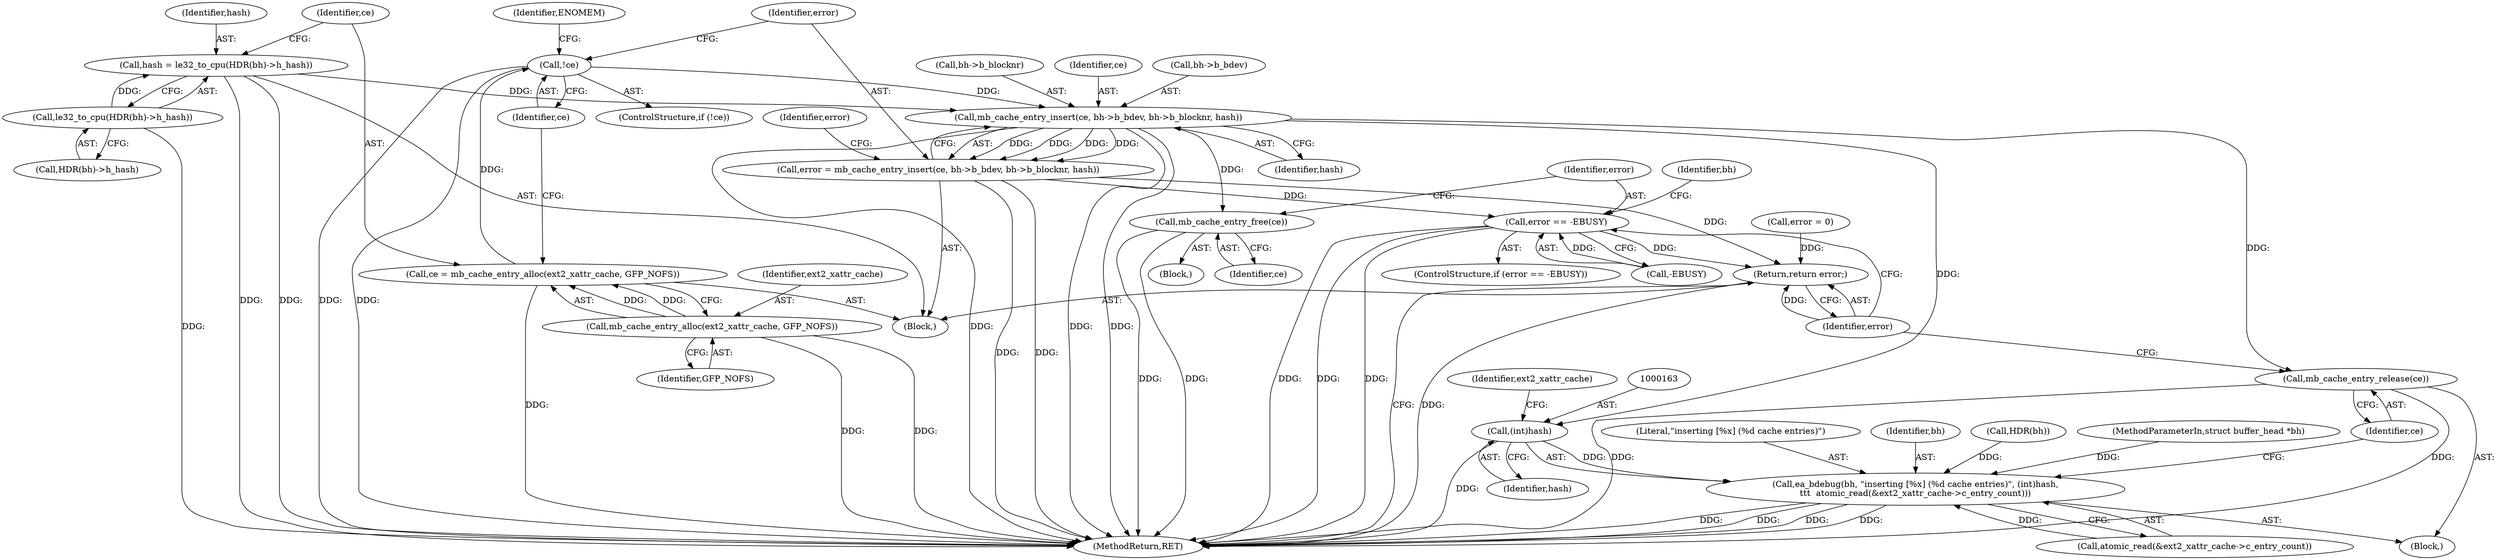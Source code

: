 digraph "1_linux_be0726d33cb8f411945884664924bed3cb8c70ee_5@pointer" {
"1000126" [label="(Call,mb_cache_entry_insert(ce, bh->b_bdev, bh->b_blocknr, hash))"];
"1000119" [label="(Call,!ce)"];
"1000113" [label="(Call,ce = mb_cache_entry_alloc(ext2_xattr_cache, GFP_NOFS))"];
"1000115" [label="(Call,mb_cache_entry_alloc(ext2_xattr_cache, GFP_NOFS))"];
"1000104" [label="(Call,hash = le32_to_cpu(HDR(bh)->h_hash))"];
"1000106" [label="(Call,le32_to_cpu(HDR(bh)->h_hash))"];
"1000124" [label="(Call,error = mb_cache_entry_insert(ce, bh->b_bdev, bh->b_blocknr, hash))"];
"1000141" [label="(Call,error == -EBUSY)"];
"1000172" [label="(Return,return error;)"];
"1000138" [label="(Call,mb_cache_entry_free(ce))"];
"1000162" [label="(Call,(int)hash)"];
"1000159" [label="(Call,ea_bdebug(bh, \"inserting [%x] (%d cache entries)\", (int)hash,\n\t\t\t  atomic_read(&ext2_xattr_cache->c_entry_count)))"];
"1000170" [label="(Call,mb_cache_entry_release(ce))"];
"1000105" [label="(Identifier,hash)"];
"1000123" [label="(Identifier,ENOMEM)"];
"1000113" [label="(Call,ce = mb_cache_entry_alloc(ext2_xattr_cache, GFP_NOFS))"];
"1000131" [label="(Call,bh->b_blocknr)"];
"1000172" [label="(Return,return error;)"];
"1000140" [label="(ControlStructure,if (error == -EBUSY))"];
"1000142" [label="(Identifier,error)"];
"1000165" [label="(Call,atomic_read(&ext2_xattr_cache->c_entry_count))"];
"1000115" [label="(Call,mb_cache_entry_alloc(ext2_xattr_cache, GFP_NOFS))"];
"1000119" [label="(Call,!ce)"];
"1000161" [label="(Literal,\"inserting [%x] (%d cache entries)\")"];
"1000170" [label="(Call,mb_cache_entry_release(ce))"];
"1000137" [label="(Block,)"];
"1000160" [label="(Identifier,bh)"];
"1000164" [label="(Identifier,hash)"];
"1000168" [label="(Identifier,ext2_xattr_cache)"];
"1000162" [label="(Call,(int)hash)"];
"1000124" [label="(Call,error = mb_cache_entry_insert(ce, bh->b_bdev, bh->b_blocknr, hash))"];
"1000136" [label="(Identifier,error)"];
"1000143" [label="(Call,-EBUSY)"];
"1000147" [label="(Identifier,bh)"];
"1000114" [label="(Identifier,ce)"];
"1000126" [label="(Call,mb_cache_entry_insert(ce, bh->b_bdev, bh->b_blocknr, hash))"];
"1000134" [label="(Identifier,hash)"];
"1000116" [label="(Identifier,ext2_xattr_cache)"];
"1000127" [label="(Identifier,ce)"];
"1000159" [label="(Call,ea_bdebug(bh, \"inserting [%x] (%d cache entries)\", (int)hash,\n\t\t\t  atomic_read(&ext2_xattr_cache->c_entry_count)))"];
"1000125" [label="(Identifier,error)"];
"1000138" [label="(Call,mb_cache_entry_free(ce))"];
"1000117" [label="(Identifier,GFP_NOFS)"];
"1000108" [label="(Call,HDR(bh))"];
"1000174" [label="(MethodReturn,RET)"];
"1000128" [label="(Call,bh->b_bdev)"];
"1000158" [label="(Block,)"];
"1000139" [label="(Identifier,ce)"];
"1000106" [label="(Call,le32_to_cpu(HDR(bh)->h_hash))"];
"1000171" [label="(Identifier,ce)"];
"1000120" [label="(Identifier,ce)"];
"1000101" [label="(MethodParameterIn,struct buffer_head *bh)"];
"1000173" [label="(Identifier,error)"];
"1000141" [label="(Call,error == -EBUSY)"];
"1000107" [label="(Call,HDR(bh)->h_hash)"];
"1000104" [label="(Call,hash = le32_to_cpu(HDR(bh)->h_hash))"];
"1000154" [label="(Call,error = 0)"];
"1000118" [label="(ControlStructure,if (!ce))"];
"1000102" [label="(Block,)"];
"1000126" -> "1000124"  [label="AST: "];
"1000126" -> "1000134"  [label="CFG: "];
"1000127" -> "1000126"  [label="AST: "];
"1000128" -> "1000126"  [label="AST: "];
"1000131" -> "1000126"  [label="AST: "];
"1000134" -> "1000126"  [label="AST: "];
"1000124" -> "1000126"  [label="CFG: "];
"1000126" -> "1000174"  [label="DDG: "];
"1000126" -> "1000174"  [label="DDG: "];
"1000126" -> "1000174"  [label="DDG: "];
"1000126" -> "1000124"  [label="DDG: "];
"1000126" -> "1000124"  [label="DDG: "];
"1000126" -> "1000124"  [label="DDG: "];
"1000126" -> "1000124"  [label="DDG: "];
"1000119" -> "1000126"  [label="DDG: "];
"1000104" -> "1000126"  [label="DDG: "];
"1000126" -> "1000138"  [label="DDG: "];
"1000126" -> "1000162"  [label="DDG: "];
"1000126" -> "1000170"  [label="DDG: "];
"1000119" -> "1000118"  [label="AST: "];
"1000119" -> "1000120"  [label="CFG: "];
"1000120" -> "1000119"  [label="AST: "];
"1000123" -> "1000119"  [label="CFG: "];
"1000125" -> "1000119"  [label="CFG: "];
"1000119" -> "1000174"  [label="DDG: "];
"1000119" -> "1000174"  [label="DDG: "];
"1000113" -> "1000119"  [label="DDG: "];
"1000113" -> "1000102"  [label="AST: "];
"1000113" -> "1000115"  [label="CFG: "];
"1000114" -> "1000113"  [label="AST: "];
"1000115" -> "1000113"  [label="AST: "];
"1000120" -> "1000113"  [label="CFG: "];
"1000113" -> "1000174"  [label="DDG: "];
"1000115" -> "1000113"  [label="DDG: "];
"1000115" -> "1000113"  [label="DDG: "];
"1000115" -> "1000117"  [label="CFG: "];
"1000116" -> "1000115"  [label="AST: "];
"1000117" -> "1000115"  [label="AST: "];
"1000115" -> "1000174"  [label="DDG: "];
"1000115" -> "1000174"  [label="DDG: "];
"1000104" -> "1000102"  [label="AST: "];
"1000104" -> "1000106"  [label="CFG: "];
"1000105" -> "1000104"  [label="AST: "];
"1000106" -> "1000104"  [label="AST: "];
"1000114" -> "1000104"  [label="CFG: "];
"1000104" -> "1000174"  [label="DDG: "];
"1000104" -> "1000174"  [label="DDG: "];
"1000106" -> "1000104"  [label="DDG: "];
"1000106" -> "1000107"  [label="CFG: "];
"1000107" -> "1000106"  [label="AST: "];
"1000106" -> "1000174"  [label="DDG: "];
"1000124" -> "1000102"  [label="AST: "];
"1000125" -> "1000124"  [label="AST: "];
"1000136" -> "1000124"  [label="CFG: "];
"1000124" -> "1000174"  [label="DDG: "];
"1000124" -> "1000174"  [label="DDG: "];
"1000124" -> "1000141"  [label="DDG: "];
"1000124" -> "1000172"  [label="DDG: "];
"1000141" -> "1000140"  [label="AST: "];
"1000141" -> "1000143"  [label="CFG: "];
"1000142" -> "1000141"  [label="AST: "];
"1000143" -> "1000141"  [label="AST: "];
"1000147" -> "1000141"  [label="CFG: "];
"1000173" -> "1000141"  [label="CFG: "];
"1000141" -> "1000174"  [label="DDG: "];
"1000141" -> "1000174"  [label="DDG: "];
"1000141" -> "1000174"  [label="DDG: "];
"1000143" -> "1000141"  [label="DDG: "];
"1000141" -> "1000172"  [label="DDG: "];
"1000172" -> "1000102"  [label="AST: "];
"1000172" -> "1000173"  [label="CFG: "];
"1000173" -> "1000172"  [label="AST: "];
"1000174" -> "1000172"  [label="CFG: "];
"1000172" -> "1000174"  [label="DDG: "];
"1000173" -> "1000172"  [label="DDG: "];
"1000154" -> "1000172"  [label="DDG: "];
"1000138" -> "1000137"  [label="AST: "];
"1000138" -> "1000139"  [label="CFG: "];
"1000139" -> "1000138"  [label="AST: "];
"1000142" -> "1000138"  [label="CFG: "];
"1000138" -> "1000174"  [label="DDG: "];
"1000138" -> "1000174"  [label="DDG: "];
"1000162" -> "1000159"  [label="AST: "];
"1000162" -> "1000164"  [label="CFG: "];
"1000163" -> "1000162"  [label="AST: "];
"1000164" -> "1000162"  [label="AST: "];
"1000168" -> "1000162"  [label="CFG: "];
"1000162" -> "1000174"  [label="DDG: "];
"1000162" -> "1000159"  [label="DDG: "];
"1000159" -> "1000158"  [label="AST: "];
"1000159" -> "1000165"  [label="CFG: "];
"1000160" -> "1000159"  [label="AST: "];
"1000161" -> "1000159"  [label="AST: "];
"1000165" -> "1000159"  [label="AST: "];
"1000171" -> "1000159"  [label="CFG: "];
"1000159" -> "1000174"  [label="DDG: "];
"1000159" -> "1000174"  [label="DDG: "];
"1000159" -> "1000174"  [label="DDG: "];
"1000159" -> "1000174"  [label="DDG: "];
"1000108" -> "1000159"  [label="DDG: "];
"1000101" -> "1000159"  [label="DDG: "];
"1000165" -> "1000159"  [label="DDG: "];
"1000170" -> "1000158"  [label="AST: "];
"1000170" -> "1000171"  [label="CFG: "];
"1000171" -> "1000170"  [label="AST: "];
"1000173" -> "1000170"  [label="CFG: "];
"1000170" -> "1000174"  [label="DDG: "];
"1000170" -> "1000174"  [label="DDG: "];
}
